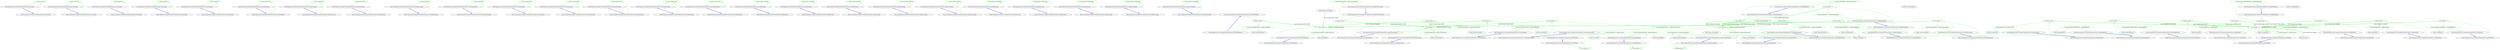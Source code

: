 digraph  {
d1 [cluster="Humanizer.NumberToNumberExtensions.Tens(int)", color=green, community=0, label="0: return input*10;", span="18-18"];
d0 [cluster="Humanizer.NumberToNumberExtensions.Tens(int)", label="Entry Humanizer.NumberToNumberExtensions.Tens(int)", span="16-16"];
d2 [cluster="Humanizer.NumberToNumberExtensions.Tens(int)", label="Exit Humanizer.NumberToNumberExtensions.Tens(int)", span="16-16"];
d4 [cluster="Humanizer.NumberToNumberExtensions.Tens(uint)", color=green, community=0, label="0: return input*10;", span="26-26"];
d3 [cluster="Humanizer.NumberToNumberExtensions.Tens(uint)", label="Entry Humanizer.NumberToNumberExtensions.Tens(uint)", span="24-24"];
d5 [cluster="Humanizer.NumberToNumberExtensions.Tens(uint)", label="Exit Humanizer.NumberToNumberExtensions.Tens(uint)", span="24-24"];
d7 [cluster="Humanizer.NumberToNumberExtensions.Tens(long)", color=green, community=0, label="0: return input*10;", span="34-34"];
d6 [cluster="Humanizer.NumberToNumberExtensions.Tens(long)", label="Entry Humanizer.NumberToNumberExtensions.Tens(long)", span="32-32"];
d8 [cluster="Humanizer.NumberToNumberExtensions.Tens(long)", label="Exit Humanizer.NumberToNumberExtensions.Tens(long)", span="32-32"];
d10 [cluster="Humanizer.NumberToNumberExtensions.Tens(ulong)", color=green, community=0, label="0: return input*10;", span="42-42"];
d9 [cluster="Humanizer.NumberToNumberExtensions.Tens(ulong)", label="Entry Humanizer.NumberToNumberExtensions.Tens(ulong)", span="40-40"];
d11 [cluster="Humanizer.NumberToNumberExtensions.Tens(ulong)", label="Exit Humanizer.NumberToNumberExtensions.Tens(ulong)", span="40-40"];
d13 [cluster="Humanizer.NumberToNumberExtensions.Tens(double)", color=green, community=0, label="0: return input*10;", span="50-50"];
d12 [cluster="Humanizer.NumberToNumberExtensions.Tens(double)", label="Entry Humanizer.NumberToNumberExtensions.Tens(double)", span="48-48"];
d14 [cluster="Humanizer.NumberToNumberExtensions.Tens(double)", label="Exit Humanizer.NumberToNumberExtensions.Tens(double)", span="48-48"];
d16 [cluster="Humanizer.NumberToNumberExtensions.Hundreds(int)", color=green, community=0, label="0: return input*100;", span="58-58"];
d15 [cluster="Humanizer.NumberToNumberExtensions.Hundreds(int)", label="Entry Humanizer.NumberToNumberExtensions.Hundreds(int)", span="56-56"];
d17 [cluster="Humanizer.NumberToNumberExtensions.Hundreds(int)", label="Exit Humanizer.NumberToNumberExtensions.Hundreds(int)", span="56-56"];
d19 [cluster="Humanizer.NumberToNumberExtensions.Hundreds(uint)", color=green, community=0, label="0: return input*100;", span="66-66"];
d18 [cluster="Humanizer.NumberToNumberExtensions.Hundreds(uint)", label="Entry Humanizer.NumberToNumberExtensions.Hundreds(uint)", span="64-64"];
d20 [cluster="Humanizer.NumberToNumberExtensions.Hundreds(uint)", label="Exit Humanizer.NumberToNumberExtensions.Hundreds(uint)", span="64-64"];
d22 [cluster="Humanizer.NumberToNumberExtensions.Hundreds(long)", color=green, community=0, label="0: return input*100;", span="74-74"];
d21 [cluster="Humanizer.NumberToNumberExtensions.Hundreds(long)", label="Entry Humanizer.NumberToNumberExtensions.Hundreds(long)", span="72-72"];
d23 [cluster="Humanizer.NumberToNumberExtensions.Hundreds(long)", label="Exit Humanizer.NumberToNumberExtensions.Hundreds(long)", span="72-72"];
d25 [cluster="Humanizer.NumberToNumberExtensions.Hundreds(ulong)", color=green, community=0, label="0: return input*100;", span="82-82"];
d24 [cluster="Humanizer.NumberToNumberExtensions.Hundreds(ulong)", label="Entry Humanizer.NumberToNumberExtensions.Hundreds(ulong)", span="80-80"];
d26 [cluster="Humanizer.NumberToNumberExtensions.Hundreds(ulong)", label="Exit Humanizer.NumberToNumberExtensions.Hundreds(ulong)", span="80-80"];
d28 [cluster="Humanizer.NumberToNumberExtensions.Hundreds(double)", color=green, community=0, label="0: return input*100;", span="90-90"];
d27 [cluster="Humanizer.NumberToNumberExtensions.Hundreds(double)", label="Entry Humanizer.NumberToNumberExtensions.Hundreds(double)", span="88-88"];
d29 [cluster="Humanizer.NumberToNumberExtensions.Hundreds(double)", label="Exit Humanizer.NumberToNumberExtensions.Hundreds(double)", span="88-88"];
d31 [cluster="Humanizer.NumberToNumberExtensions.Thousands(int)", color=green, community=0, label="0: return input*1000;", span="98-98"];
d30 [cluster="Humanizer.NumberToNumberExtensions.Thousands(int)", label="Entry Humanizer.NumberToNumberExtensions.Thousands(int)", span="96-96"];
d32 [cluster="Humanizer.NumberToNumberExtensions.Thousands(int)", label="Exit Humanizer.NumberToNumberExtensions.Thousands(int)", span="96-96"];
d34 [cluster="Humanizer.NumberToNumberExtensions.Thousands(uint)", color=green, community=0, label="0: return input*1000;", span="106-106"];
d33 [cluster="Humanizer.NumberToNumberExtensions.Thousands(uint)", label="Entry Humanizer.NumberToNumberExtensions.Thousands(uint)", span="104-104"];
d35 [cluster="Humanizer.NumberToNumberExtensions.Thousands(uint)", label="Exit Humanizer.NumberToNumberExtensions.Thousands(uint)", span="104-104"];
d37 [cluster="Humanizer.NumberToNumberExtensions.Thousands(long)", color=green, community=0, label="0: return input*1000;", span="114-114"];
d36 [cluster="Humanizer.NumberToNumberExtensions.Thousands(long)", label="Entry Humanizer.NumberToNumberExtensions.Thousands(long)", span="112-112"];
d38 [cluster="Humanizer.NumberToNumberExtensions.Thousands(long)", label="Exit Humanizer.NumberToNumberExtensions.Thousands(long)", span="112-112"];
d40 [cluster="Humanizer.NumberToNumberExtensions.Thousands(ulong)", color=green, community=0, label="0: return input*1000;", span="122-122"];
d39 [cluster="Humanizer.NumberToNumberExtensions.Thousands(ulong)", label="Entry Humanizer.NumberToNumberExtensions.Thousands(ulong)", span="120-120"];
d41 [cluster="Humanizer.NumberToNumberExtensions.Thousands(ulong)", label="Exit Humanizer.NumberToNumberExtensions.Thousands(ulong)", span="120-120"];
d43 [cluster="Humanizer.NumberToNumberExtensions.Thousands(double)", color=green, community=0, label="0: return input*1000;", span="130-130"];
d42 [cluster="Humanizer.NumberToNumberExtensions.Thousands(double)", label="Entry Humanizer.NumberToNumberExtensions.Thousands(double)", span="128-128"];
d44 [cluster="Humanizer.NumberToNumberExtensions.Thousands(double)", label="Exit Humanizer.NumberToNumberExtensions.Thousands(double)", span="128-128"];
d46 [cluster="Humanizer.NumberToNumberExtensions.Millions(int)", color=green, community=0, label="0: return input*1000000;", span="138-138"];
d45 [cluster="Humanizer.NumberToNumberExtensions.Millions(int)", label="Entry Humanizer.NumberToNumberExtensions.Millions(int)", span="136-136"];
d47 [cluster="Humanizer.NumberToNumberExtensions.Millions(int)", label="Exit Humanizer.NumberToNumberExtensions.Millions(int)", span="136-136"];
d49 [cluster="Humanizer.NumberToNumberExtensions.Millions(uint)", color=green, community=0, label="0: return input*1000000;", span="146-146"];
d48 [cluster="Humanizer.NumberToNumberExtensions.Millions(uint)", label="Entry Humanizer.NumberToNumberExtensions.Millions(uint)", span="144-144"];
d50 [cluster="Humanizer.NumberToNumberExtensions.Millions(uint)", label="Exit Humanizer.NumberToNumberExtensions.Millions(uint)", span="144-144"];
d52 [cluster="Humanizer.NumberToNumberExtensions.Millions(long)", color=green, community=0, label="0: return input*1000000;", span="154-154"];
d51 [cluster="Humanizer.NumberToNumberExtensions.Millions(long)", label="Entry Humanizer.NumberToNumberExtensions.Millions(long)", span="152-152"];
d53 [cluster="Humanizer.NumberToNumberExtensions.Millions(long)", label="Exit Humanizer.NumberToNumberExtensions.Millions(long)", span="152-152"];
d55 [cluster="Humanizer.NumberToNumberExtensions.Millions(ulong)", color=green, community=0, label="0: return input*1000000;", span="162-162"];
d54 [cluster="Humanizer.NumberToNumberExtensions.Millions(ulong)", label="Entry Humanizer.NumberToNumberExtensions.Millions(ulong)", span="160-160"];
d56 [cluster="Humanizer.NumberToNumberExtensions.Millions(ulong)", label="Exit Humanizer.NumberToNumberExtensions.Millions(ulong)", span="160-160"];
d58 [cluster="Humanizer.NumberToNumberExtensions.Millions(double)", color=green, community=0, label="0: return input*1000000;", span="170-170"];
d57 [cluster="Humanizer.NumberToNumberExtensions.Millions(double)", label="Entry Humanizer.NumberToNumberExtensions.Millions(double)", span="168-168"];
d59 [cluster="Humanizer.NumberToNumberExtensions.Millions(double)", label="Exit Humanizer.NumberToNumberExtensions.Millions(double)", span="168-168"];
d61 [cluster="Humanizer.NumberToNumberExtensions.Billions(int)", color=green, community=0, label="0: return input*1000000000;", span="178-178"];
d60 [cluster="Humanizer.NumberToNumberExtensions.Billions(int)", label="Entry Humanizer.NumberToNumberExtensions.Billions(int)", span="176-176"];
d62 [cluster="Humanizer.NumberToNumberExtensions.Billions(int)", label="Exit Humanizer.NumberToNumberExtensions.Billions(int)", span="176-176"];
d64 [cluster="Humanizer.NumberToNumberExtensions.Billions(uint)", color=green, community=0, label="0: return input*1000000000;", span="186-186"];
d63 [cluster="Humanizer.NumberToNumberExtensions.Billions(uint)", label="Entry Humanizer.NumberToNumberExtensions.Billions(uint)", span="184-184"];
d65 [cluster="Humanizer.NumberToNumberExtensions.Billions(uint)", label="Exit Humanizer.NumberToNumberExtensions.Billions(uint)", span="184-184"];
d67 [cluster="Humanizer.NumberToNumberExtensions.Billions(long)", color=green, community=0, label="0: return input*1000000000;", span="194-194"];
d66 [cluster="Humanizer.NumberToNumberExtensions.Billions(long)", label="Entry Humanizer.NumberToNumberExtensions.Billions(long)", span="192-192"];
d68 [cluster="Humanizer.NumberToNumberExtensions.Billions(long)", label="Exit Humanizer.NumberToNumberExtensions.Billions(long)", span="192-192"];
d70 [cluster="Humanizer.NumberToNumberExtensions.Billions(ulong)", color=green, community=0, label="0: return input*1000000000;", span="202-202"];
d69 [cluster="Humanizer.NumberToNumberExtensions.Billions(ulong)", label="Entry Humanizer.NumberToNumberExtensions.Billions(ulong)", span="200-200"];
d71 [cluster="Humanizer.NumberToNumberExtensions.Billions(ulong)", label="Exit Humanizer.NumberToNumberExtensions.Billions(ulong)", span="200-200"];
d73 [cluster="Humanizer.NumberToNumberExtensions.Billions(double)", color=green, community=0, label="0: return input*1000000000;", span="210-210"];
d72 [cluster="Humanizer.NumberToNumberExtensions.Billions(double)", label="Entry Humanizer.NumberToNumberExtensions.Billions(double)", span="208-208"];
d74 [cluster="Humanizer.NumberToNumberExtensions.Billions(double)", label="Exit Humanizer.NumberToNumberExtensions.Billions(double)", span="208-208"];
m0_96 [cluster="Humanizer.Tests.NumberToNumberTests.DoubleToMillions()", file="NumberToNumberTests.cs", label="Entry Humanizer.Tests.NumberToNumberTests.DoubleToMillions()", span="140-140"];
m0_97 [cluster="Humanizer.Tests.NumberToNumberTests.DoubleToMillions()", color=green, community=0, file="NumberToNumberTests.cs", label="0: double number = 4", span="142-142"];
m0_98 [cluster="Humanizer.Tests.NumberToNumberTests.DoubleToMillions()", color=green, community=0, file="NumberToNumberTests.cs", label="0: Assert.Equal(4000000d, number.Millions())", span="143-143"];
m0_99 [cluster="Humanizer.Tests.NumberToNumberTests.DoubleToMillions()", file="NumberToNumberTests.cs", label="Exit Humanizer.Tests.NumberToNumberTests.DoubleToMillions()", span="140-140"];
m0_80 [cluster="int.Millions()", file="NumberToNumberTests.cs", label="Entry int.Millions()", span="136-136"];
m0_71 [cluster="Humanizer.Tests.NumberToNumberTests.DoubleToThousands()", file="NumberToNumberTests.cs", label="Entry Humanizer.Tests.NumberToNumberTests.DoubleToThousands()", span="105-105"];
m0_72 [cluster="Humanizer.Tests.NumberToNumberTests.DoubleToThousands()", color=green, community=0, file="NumberToNumberTests.cs", label="0: double number = 3", span="107-107"];
m0_73 [cluster="Humanizer.Tests.NumberToNumberTests.DoubleToThousands()", color=green, community=0, file="NumberToNumberTests.cs", label="0: Assert.Equal(3000d, number.Thousands())", span="108-108"];
m0_74 [cluster="Humanizer.Tests.NumberToNumberTests.DoubleToThousands()", file="NumberToNumberTests.cs", label="Exit Humanizer.Tests.NumberToNumberTests.DoubleToThousands()", span="105-105"];
m0_85 [cluster="uint.Millions()", file="NumberToNumberTests.cs", label="Entry uint.Millions()", span="144-144"];
m0_125 [cluster="double.Billions()", file="NumberToNumberTests.cs", label="Entry double.Billions()", span="208-208"];
m0_116 [cluster="Humanizer.Tests.NumberToNumberTests.UlongToBillions()", file="NumberToNumberTests.cs", label="Entry Humanizer.Tests.NumberToNumberTests.UlongToBillions()", span="168-168"];
m0_117 [cluster="Humanizer.Tests.NumberToNumberTests.UlongToBillions()", color=green, community=0, file="NumberToNumberTests.cs", label="0: ulong number = 1", span="170-170"];
m0_118 [cluster="Humanizer.Tests.NumberToNumberTests.UlongToBillions()", color=green, community=0, file="NumberToNumberTests.cs", label="0: Assert.Equal(1000000000UL, number.Billions())", span="171-171"];
m0_119 [cluster="Humanizer.Tests.NumberToNumberTests.UlongToBillions()", file="NumberToNumberTests.cs", label="Exit Humanizer.Tests.NumberToNumberTests.UlongToBillions()", span="168-168"];
m0_31 [cluster="Humanizer.Tests.NumberToNumberTests.UintToHundreds()", file="NumberToNumberTests.cs", label="Entry Humanizer.Tests.NumberToNumberTests.UintToHundreds()", span="49-49"];
m0_32 [cluster="Humanizer.Tests.NumberToNumberTests.UintToHundreds()", color=green, community=0, file="NumberToNumberTests.cs", label="0: uint number = 2", span="51-51"];
m0_33 [cluster="Humanizer.Tests.NumberToNumberTests.UintToHundreds()", color=green, community=0, file="NumberToNumberTests.cs", label="0: Assert.Equal(200U, number.Hundreds())", span="52-52"];
m0_34 [cluster="Humanizer.Tests.NumberToNumberTests.UintToHundreds()", file="NumberToNumberTests.cs", label="Exit Humanizer.Tests.NumberToNumberTests.UintToHundreds()", span="49-49"];
m0_45 [cluster="ulong.Hundreds()", file="NumberToNumberTests.cs", label="Entry ulong.Hundreds()", span="80-80"];
m0_5 [cluster="Unk.Equal", file="NumberToNumberTests.cs", label="Entry Unk.Equal", span=""];
m0_60 [cluster="uint.Thousands()", file="NumberToNumberTests.cs", label="Entry uint.Thousands()", span="104-104"];
m0_6 [cluster="Humanizer.Tests.NumberToNumberTests.UintToTens()", file="NumberToNumberTests.cs", label="Entry Humanizer.Tests.NumberToNumberTests.UintToTens()", span="14-14"];
m0_7 [cluster="Humanizer.Tests.NumberToNumberTests.UintToTens()", color=green, community=0, file="NumberToNumberTests.cs", label="0: uint number = 1", span="16-16"];
m0_8 [cluster="Humanizer.Tests.NumberToNumberTests.UintToTens()", color=green, community=0, file="NumberToNumberTests.cs", label="0: Assert.Equal(10U, number.Tens())", span="17-17"];
m0_9 [cluster="Humanizer.Tests.NumberToNumberTests.UintToTens()", file="NumberToNumberTests.cs", label="Exit Humanizer.Tests.NumberToNumberTests.UintToTens()", span="14-14"];
m0_110 [cluster="uint.Billions()", file="NumberToNumberTests.cs", label="Entry uint.Billions()", span="184-184"];
m0_120 [cluster="ulong.Billions()", file="NumberToNumberTests.cs", label="Entry ulong.Billions()", span="200-200"];
m0_41 [cluster="Humanizer.Tests.NumberToNumberTests.UlongToHundreds()", file="NumberToNumberTests.cs", label="Entry Humanizer.Tests.NumberToNumberTests.UlongToHundreds()", span="63-63"];
m0_42 [cluster="Humanizer.Tests.NumberToNumberTests.UlongToHundreds()", color=green, community=0, file="NumberToNumberTests.cs", label="0: ulong number = 2", span="65-65"];
m0_43 [cluster="Humanizer.Tests.NumberToNumberTests.UlongToHundreds()", color=green, community=0, file="NumberToNumberTests.cs", label="0: Assert.Equal(200UL, number.Hundreds())", span="66-66"];
m0_44 [cluster="Humanizer.Tests.NumberToNumberTests.UlongToHundreds()", file="NumberToNumberTests.cs", label="Exit Humanizer.Tests.NumberToNumberTests.UlongToHundreds()", span="63-63"];
m0_21 [cluster="Humanizer.Tests.NumberToNumberTests.DoubleToTens()", file="NumberToNumberTests.cs", label="Entry Humanizer.Tests.NumberToNumberTests.DoubleToTens()", span="35-35"];
m0_22 [cluster="Humanizer.Tests.NumberToNumberTests.DoubleToTens()", color=green, community=0, file="NumberToNumberTests.cs", label="0: double number = 1", span="37-37"];
m0_23 [cluster="Humanizer.Tests.NumberToNumberTests.DoubleToTens()", color=green, community=0, file="NumberToNumberTests.cs", label="0: Assert.Equal(10d, number.Tens())", span="38-38"];
m0_24 [cluster="Humanizer.Tests.NumberToNumberTests.DoubleToTens()", file="NumberToNumberTests.cs", label="Exit Humanizer.Tests.NumberToNumberTests.DoubleToTens()", span="35-35"];
m0_50 [cluster="double.Hundreds()", file="NumberToNumberTests.cs", label="Entry double.Hundreds()", span="88-88"];
m0_35 [cluster="uint.Hundreds()", file="NumberToNumberTests.cs", label="Entry uint.Hundreds()", span="64-64"];
m0_111 [cluster="Humanizer.Tests.NumberToNumberTests.LongToBillions()", file="NumberToNumberTests.cs", label="Entry Humanizer.Tests.NumberToNumberTests.LongToBillions()", span="161-161"];
m0_112 [cluster="Humanizer.Tests.NumberToNumberTests.LongToBillions()", color=green, community=0, file="NumberToNumberTests.cs", label="0: long number = 1", span="163-163"];
m0_113 [cluster="Humanizer.Tests.NumberToNumberTests.LongToBillions()", color=green, community=0, file="NumberToNumberTests.cs", label="0: Assert.Equal(1000000000L, number.Billions())", span="164-164"];
m0_114 [cluster="Humanizer.Tests.NumberToNumberTests.LongToBillions()", file="NumberToNumberTests.cs", label="Exit Humanizer.Tests.NumberToNumberTests.LongToBillions()", span="161-161"];
m0_121 [cluster="Humanizer.Tests.NumberToNumberTests.DoubleToBillions()", file="NumberToNumberTests.cs", label="Entry Humanizer.Tests.NumberToNumberTests.DoubleToBillions()", span="175-175"];
m0_122 [cluster="Humanizer.Tests.NumberToNumberTests.DoubleToBillions()", color=green, community=0, file="NumberToNumberTests.cs", label="0: double number = 1", span="177-177"];
m0_123 [cluster="Humanizer.Tests.NumberToNumberTests.DoubleToBillions()", color=green, community=0, file="NumberToNumberTests.cs", label="0: Assert.Equal(1000000000d, number.Billions())", span="178-178"];
m0_124 [cluster="Humanizer.Tests.NumberToNumberTests.DoubleToBillions()", file="NumberToNumberTests.cs", label="Exit Humanizer.Tests.NumberToNumberTests.DoubleToBillions()", span="175-175"];
m0_61 [cluster="Humanizer.Tests.NumberToNumberTests.LongToThousands()", file="NumberToNumberTests.cs", label="Entry Humanizer.Tests.NumberToNumberTests.LongToThousands()", span="91-91"];
m0_62 [cluster="Humanizer.Tests.NumberToNumberTests.LongToThousands()", color=green, community=0, file="NumberToNumberTests.cs", label="0: long number = 3", span="93-93"];
m0_63 [cluster="Humanizer.Tests.NumberToNumberTests.LongToThousands()", color=green, community=0, file="NumberToNumberTests.cs", label="0: Assert.Equal(3000L, number.Thousands())", span="94-94"];
m0_64 [cluster="Humanizer.Tests.NumberToNumberTests.LongToThousands()", file="NumberToNumberTests.cs", label="Exit Humanizer.Tests.NumberToNumberTests.LongToThousands()", span="91-91"];
m0_55 [cluster="int.Thousands()", file="NumberToNumberTests.cs", label="Entry int.Thousands()", span="96-96"];
m0_20 [cluster="ulong.Tens()", file="NumberToNumberTests.cs", label="Entry ulong.Tens()", span="40-40"];
m0_81 [cluster="Humanizer.Tests.NumberToNumberTests.UintToMillions()", file="NumberToNumberTests.cs", label="Entry Humanizer.Tests.NumberToNumberTests.UintToMillions()", span="119-119"];
m0_82 [cluster="Humanizer.Tests.NumberToNumberTests.UintToMillions()", color=green, community=0, file="NumberToNumberTests.cs", label="0: uint number = 4", span="121-121"];
m0_83 [cluster="Humanizer.Tests.NumberToNumberTests.UintToMillions()", color=green, community=0, file="NumberToNumberTests.cs", label="0: Assert.Equal(4000000U, number.Millions())", span="122-122"];
m0_84 [cluster="Humanizer.Tests.NumberToNumberTests.UintToMillions()", file="NumberToNumberTests.cs", label="Exit Humanizer.Tests.NumberToNumberTests.UintToMillions()", span="119-119"];
m0_115 [cluster="long.Billions()", file="NumberToNumberTests.cs", label="Entry long.Billions()", span="192-192"];
m0_76 [cluster="Humanizer.Tests.NumberToNumberTests.IntToMillions()", file="NumberToNumberTests.cs", label="Entry Humanizer.Tests.NumberToNumberTests.IntToMillions()", span="112-112"];
m0_77 [cluster="Humanizer.Tests.NumberToNumberTests.IntToMillions()", color=green, community=0, file="NumberToNumberTests.cs", label="0: int number = 4", span="114-114"];
m0_78 [cluster="Humanizer.Tests.NumberToNumberTests.IntToMillions()", color=green, community=0, file="NumberToNumberTests.cs", label="0: Assert.Equal(4000000, number.Millions())", span="115-115"];
m0_79 [cluster="Humanizer.Tests.NumberToNumberTests.IntToMillions()", file="NumberToNumberTests.cs", label="Exit Humanizer.Tests.NumberToNumberTests.IntToMillions()", span="112-112"];
m0_66 [cluster="Humanizer.Tests.NumberToNumberTests.UlongToThousands()", file="NumberToNumberTests.cs", label="Entry Humanizer.Tests.NumberToNumberTests.UlongToThousands()", span="98-98"];
m0_67 [cluster="Humanizer.Tests.NumberToNumberTests.UlongToThousands()", color=green, community=0, file="NumberToNumberTests.cs", label="0: ulong number = 3", span="100-100"];
m0_68 [cluster="Humanizer.Tests.NumberToNumberTests.UlongToThousands()", color=green, community=0, file="NumberToNumberTests.cs", label="0: Assert.Equal(3000UL, number.Thousands())", span="101-101"];
m0_69 [cluster="Humanizer.Tests.NumberToNumberTests.UlongToThousands()", file="NumberToNumberTests.cs", label="Exit Humanizer.Tests.NumberToNumberTests.UlongToThousands()", span="98-98"];
m0_25 [cluster="double.Tens()", file="NumberToNumberTests.cs", label="Entry double.Tens()", span="48-48"];
m0_30 [cluster="int.Hundreds()", file="NumberToNumberTests.cs", label="Entry int.Hundreds()", span="56-56"];
m0_86 [cluster="Humanizer.Tests.NumberToNumberTests.LongToMillions()", file="NumberToNumberTests.cs", label="Entry Humanizer.Tests.NumberToNumberTests.LongToMillions()", span="126-126"];
m0_87 [cluster="Humanizer.Tests.NumberToNumberTests.LongToMillions()", color=green, community=0, file="NumberToNumberTests.cs", label="0: long number = 4", span="128-128"];
m0_88 [cluster="Humanizer.Tests.NumberToNumberTests.LongToMillions()", color=green, community=0, file="NumberToNumberTests.cs", label="0: Assert.Equal(4000000L, number.Millions())", span="129-129"];
m0_89 [cluster="Humanizer.Tests.NumberToNumberTests.LongToMillions()", file="NumberToNumberTests.cs", label="Exit Humanizer.Tests.NumberToNumberTests.LongToMillions()", span="126-126"];
m0_4 [cluster="int.Tens()", file="NumberToNumberTests.cs", label="Entry int.Tens()", span="16-16"];
m0_51 [cluster="Humanizer.Tests.NumberToNumberTests.IntToThousands()", file="NumberToNumberTests.cs", label="Entry Humanizer.Tests.NumberToNumberTests.IntToThousands()", span="77-77"];
m0_52 [cluster="Humanizer.Tests.NumberToNumberTests.IntToThousands()", color=green, community=0, file="NumberToNumberTests.cs", label="0: int number = 3", span="79-79"];
m0_53 [cluster="Humanizer.Tests.NumberToNumberTests.IntToThousands()", color=green, community=0, file="NumberToNumberTests.cs", label="0: Assert.Equal(3000, number.Thousands())", span="80-80"];
m0_54 [cluster="Humanizer.Tests.NumberToNumberTests.IntToThousands()", file="NumberToNumberTests.cs", label="Exit Humanizer.Tests.NumberToNumberTests.IntToThousands()", span="77-77"];
m0_90 [cluster="long.Millions()", file="NumberToNumberTests.cs", label="Entry long.Millions()", span="152-152"];
m0_105 [cluster="int.Billions()", file="NumberToNumberTests.cs", label="Entry int.Billions()", span="176-176"];
m0_11 [cluster="Humanizer.Tests.NumberToNumberTests.LongToTens()", file="NumberToNumberTests.cs", label="Entry Humanizer.Tests.NumberToNumberTests.LongToTens()", span="21-21"];
m0_12 [cluster="Humanizer.Tests.NumberToNumberTests.LongToTens()", color=green, community=0, file="NumberToNumberTests.cs", label="0: long number = 1", span="23-23"];
m0_13 [cluster="Humanizer.Tests.NumberToNumberTests.LongToTens()", color=green, community=0, file="NumberToNumberTests.cs", label="0: Assert.Equal(10L, number.Tens())", span="24-24"];
m0_14 [cluster="Humanizer.Tests.NumberToNumberTests.LongToTens()", file="NumberToNumberTests.cs", label="Exit Humanizer.Tests.NumberToNumberTests.LongToTens()", span="21-21"];
m0_75 [cluster="double.Thousands()", file="NumberToNumberTests.cs", label="Entry double.Thousands()", span="128-128"];
m0_15 [cluster="long.Tens()", file="NumberToNumberTests.cs", label="Entry long.Tens()", span="32-32"];
m0_106 [cluster="Humanizer.Tests.NumberToNumberTests.UintToBillions()", file="NumberToNumberTests.cs", label="Entry Humanizer.Tests.NumberToNumberTests.UintToBillions()", span="154-154"];
m0_107 [cluster="Humanizer.Tests.NumberToNumberTests.UintToBillions()", color=green, community=0, file="NumberToNumberTests.cs", label="0: uint number = 1", span="156-156"];
m0_108 [cluster="Humanizer.Tests.NumberToNumberTests.UintToBillions()", color=green, community=0, file="NumberToNumberTests.cs", label="0: Assert.Equal(1000000000U, number.Billions())", span="157-157"];
m0_109 [cluster="Humanizer.Tests.NumberToNumberTests.UintToBillions()", file="NumberToNumberTests.cs", label="Exit Humanizer.Tests.NumberToNumberTests.UintToBillions()", span="154-154"];
m0_65 [cluster="long.Thousands()", file="NumberToNumberTests.cs", label="Entry long.Thousands()", span="112-112"];
m0_95 [cluster="ulong.Millions()", file="NumberToNumberTests.cs", label="Entry ulong.Millions()", span="160-160"];
m0_26 [cluster="Humanizer.Tests.NumberToNumberTests.IntToHundreds()", file="NumberToNumberTests.cs", label="Entry Humanizer.Tests.NumberToNumberTests.IntToHundreds()", span="42-42"];
m0_27 [cluster="Humanizer.Tests.NumberToNumberTests.IntToHundreds()", color=green, community=0, file="NumberToNumberTests.cs", label="0: int number = 2", span="44-44"];
m0_28 [cluster="Humanizer.Tests.NumberToNumberTests.IntToHundreds()", color=green, community=0, file="NumberToNumberTests.cs", label="0: Assert.Equal(200, number.Hundreds())", span="45-45"];
m0_29 [cluster="Humanizer.Tests.NumberToNumberTests.IntToHundreds()", file="NumberToNumberTests.cs", label="Exit Humanizer.Tests.NumberToNumberTests.IntToHundreds()", span="42-42"];
m0_46 [cluster="Humanizer.Tests.NumberToNumberTests.DoubleToHundreds()", file="NumberToNumberTests.cs", label="Entry Humanizer.Tests.NumberToNumberTests.DoubleToHundreds()", span="70-70"];
m0_47 [cluster="Humanizer.Tests.NumberToNumberTests.DoubleToHundreds()", color=green, community=0, file="NumberToNumberTests.cs", label="0: double number = 2", span="72-72"];
m0_48 [cluster="Humanizer.Tests.NumberToNumberTests.DoubleToHundreds()", color=green, community=0, file="NumberToNumberTests.cs", label="0: Assert.Equal(200d, number.Hundreds())", span="73-73"];
m0_49 [cluster="Humanizer.Tests.NumberToNumberTests.DoubleToHundreds()", file="NumberToNumberTests.cs", label="Exit Humanizer.Tests.NumberToNumberTests.DoubleToHundreds()", span="70-70"];
m0_16 [cluster="Humanizer.Tests.NumberToNumberTests.UlongToTens()", file="NumberToNumberTests.cs", label="Entry Humanizer.Tests.NumberToNumberTests.UlongToTens()", span="28-28"];
m0_17 [cluster="Humanizer.Tests.NumberToNumberTests.UlongToTens()", color=green, community=0, file="NumberToNumberTests.cs", label="0: ulong number = 1", span="30-30"];
m0_18 [cluster="Humanizer.Tests.NumberToNumberTests.UlongToTens()", color=green, community=0, file="NumberToNumberTests.cs", label="0: Assert.Equal(10UL, number.Tens())", span="31-31"];
m0_19 [cluster="Humanizer.Tests.NumberToNumberTests.UlongToTens()", file="NumberToNumberTests.cs", label="Exit Humanizer.Tests.NumberToNumberTests.UlongToTens()", span="28-28"];
m0_36 [cluster="Humanizer.Tests.NumberToNumberTests.LongToHundreds()", file="NumberToNumberTests.cs", label="Entry Humanizer.Tests.NumberToNumberTests.LongToHundreds()", span="56-56"];
m0_37 [cluster="Humanizer.Tests.NumberToNumberTests.LongToHundreds()", color=green, community=0, file="NumberToNumberTests.cs", label="0: long number = 2", span="58-58"];
m0_38 [cluster="Humanizer.Tests.NumberToNumberTests.LongToHundreds()", color=green, community=0, file="NumberToNumberTests.cs", label="0: Assert.Equal(200L, number.Hundreds())", span="59-59"];
m0_39 [cluster="Humanizer.Tests.NumberToNumberTests.LongToHundreds()", file="NumberToNumberTests.cs", label="Exit Humanizer.Tests.NumberToNumberTests.LongToHundreds()", span="56-56"];
m0_40 [cluster="long.Hundreds()", file="NumberToNumberTests.cs", label="Entry long.Hundreds()", span="72-72"];
m0_91 [cluster="Humanizer.Tests.NumberToNumberTests.UlongToMillions()", file="NumberToNumberTests.cs", label="Entry Humanizer.Tests.NumberToNumberTests.UlongToMillions()", span="133-133"];
m0_92 [cluster="Humanizer.Tests.NumberToNumberTests.UlongToMillions()", color=green, community=0, file="NumberToNumberTests.cs", label="0: ulong number = 4", span="135-135"];
m0_93 [cluster="Humanizer.Tests.NumberToNumberTests.UlongToMillions()", color=green, community=0, file="NumberToNumberTests.cs", label="0: Assert.Equal(4000000UL, number.Millions())", span="136-136"];
m0_94 [cluster="Humanizer.Tests.NumberToNumberTests.UlongToMillions()", file="NumberToNumberTests.cs", label="Exit Humanizer.Tests.NumberToNumberTests.UlongToMillions()", span="133-133"];
m0_70 [cluster="ulong.Thousands()", file="NumberToNumberTests.cs", label="Entry ulong.Thousands()", span="120-120"];
m0_100 [cluster="double.Millions()", file="NumberToNumberTests.cs", label="Entry double.Millions()", span="168-168"];
m0_101 [cluster="Humanizer.Tests.NumberToNumberTests.IntToBillions()", file="NumberToNumberTests.cs", label="Entry Humanizer.Tests.NumberToNumberTests.IntToBillions()", span="147-147"];
m0_102 [cluster="Humanizer.Tests.NumberToNumberTests.IntToBillions()", color=green, community=0, file="NumberToNumberTests.cs", label="0: int number = 1", span="149-149"];
m0_103 [cluster="Humanizer.Tests.NumberToNumberTests.IntToBillions()", color=green, community=0, file="NumberToNumberTests.cs", label="0: Assert.Equal(1000000000, number.Billions())", span="150-150"];
m0_104 [cluster="Humanizer.Tests.NumberToNumberTests.IntToBillions()", file="NumberToNumberTests.cs", label="Exit Humanizer.Tests.NumberToNumberTests.IntToBillions()", span="147-147"];
m0_0 [cluster="Humanizer.Tests.NumberToNumberTests.IntToTens()", file="NumberToNumberTests.cs", label="Entry Humanizer.Tests.NumberToNumberTests.IntToTens()", span="7-7"];
m0_1 [cluster="Humanizer.Tests.NumberToNumberTests.IntToTens()", color=green, community=0, file="NumberToNumberTests.cs", label="0: int number = 1", span="9-9"];
m0_2 [cluster="Humanizer.Tests.NumberToNumberTests.IntToTens()", color=green, community=0, file="NumberToNumberTests.cs", label="0: Assert.Equal(10, number.Tens())", span="10-10"];
m0_3 [cluster="Humanizer.Tests.NumberToNumberTests.IntToTens()", file="NumberToNumberTests.cs", label="Exit Humanizer.Tests.NumberToNumberTests.IntToTens()", span="7-7"];
m0_56 [cluster="Humanizer.Tests.NumberToNumberTests.UintToThousands()", file="NumberToNumberTests.cs", label="Entry Humanizer.Tests.NumberToNumberTests.UintToThousands()", span="84-84"];
m0_57 [cluster="Humanizer.Tests.NumberToNumberTests.UintToThousands()", color=green, community=0, file="NumberToNumberTests.cs", label="0: uint number = 3", span="86-86"];
m0_58 [cluster="Humanizer.Tests.NumberToNumberTests.UintToThousands()", color=green, community=0, file="NumberToNumberTests.cs", label="0: Assert.Equal(3000U, number.Thousands())", span="87-87"];
m0_59 [cluster="Humanizer.Tests.NumberToNumberTests.UintToThousands()", file="NumberToNumberTests.cs", label="Exit Humanizer.Tests.NumberToNumberTests.UintToThousands()", span="84-84"];
m0_10 [cluster="uint.Tens()", file="NumberToNumberTests.cs", label="Entry uint.Tens()", span="24-24"];
d1 -> d2  [color=green, key=0, style=solid];
d0 -> d1  [color=green, key=0, style=solid];
d2 -> d0  [color=blue, key=0, style=bold];
d4 -> d5  [color=green, key=0, style=solid];
d3 -> d4  [color=green, key=0, style=solid];
d5 -> d3  [color=blue, key=0, style=bold];
d7 -> d8  [color=green, key=0, style=solid];
d6 -> d7  [color=green, key=0, style=solid];
d8 -> d6  [color=blue, key=0, style=bold];
d10 -> d11  [color=green, key=0, style=solid];
d9 -> d10  [color=green, key=0, style=solid];
d11 -> d9  [color=blue, key=0, style=bold];
d13 -> d14  [color=green, key=0, style=solid];
d12 -> d13  [color=green, key=0, style=solid];
d14 -> d12  [color=blue, key=0, style=bold];
d16 -> d17  [color=green, key=0, style=solid];
d15 -> d16  [color=green, key=0, style=solid];
d17 -> d15  [color=blue, key=0, style=bold];
d19 -> d20  [color=green, key=0, style=solid];
d18 -> d19  [color=green, key=0, style=solid];
d20 -> d18  [color=blue, key=0, style=bold];
d22 -> d23  [color=green, key=0, style=solid];
d21 -> d22  [color=green, key=0, style=solid];
d23 -> d21  [color=blue, key=0, style=bold];
d25 -> d26  [color=green, key=0, style=solid];
d24 -> d25  [color=green, key=0, style=solid];
d26 -> d24  [color=blue, key=0, style=bold];
d28 -> d29  [color=green, key=0, style=solid];
d27 -> d28  [color=green, key=0, style=solid];
d29 -> d27  [color=blue, key=0, style=bold];
d31 -> d32  [color=green, key=0, style=solid];
d30 -> d31  [color=green, key=0, style=solid];
d32 -> d30  [color=blue, key=0, style=bold];
d34 -> d35  [color=green, key=0, style=solid];
d33 -> d34  [color=green, key=0, style=solid];
d35 -> d33  [color=blue, key=0, style=bold];
d37 -> d38  [color=green, key=0, style=solid];
d36 -> d37  [color=green, key=0, style=solid];
d38 -> d36  [color=blue, key=0, style=bold];
d40 -> d41  [color=green, key=0, style=solid];
d39 -> d40  [color=green, key=0, style=solid];
d41 -> d39  [color=blue, key=0, style=bold];
d43 -> d44  [color=green, key=0, style=solid];
d42 -> d43  [color=green, key=0, style=solid];
d44 -> d42  [color=blue, key=0, style=bold];
d46 -> d47  [color=green, key=0, style=solid];
d45 -> d46  [color=green, key=0, style=solid];
d47 -> d45  [color=blue, key=0, style=bold];
d49 -> d50  [color=green, key=0, style=solid];
d48 -> d49  [color=green, key=0, style=solid];
d50 -> d48  [color=blue, key=0, style=bold];
d52 -> d53  [color=green, key=0, style=solid];
d51 -> d52  [color=green, key=0, style=solid];
d53 -> d51  [color=blue, key=0, style=bold];
d55 -> d56  [color=green, key=0, style=solid];
d54 -> d55  [color=green, key=0, style=solid];
d56 -> d54  [color=blue, key=0, style=bold];
d58 -> d59  [color=green, key=0, style=solid];
d57 -> d58  [color=green, key=0, style=solid];
d59 -> d57  [color=blue, key=0, style=bold];
d61 -> d62  [color=green, key=0, style=solid];
d60 -> d61  [color=green, key=0, style=solid];
d62 -> d60  [color=blue, key=0, style=bold];
d64 -> d65  [color=green, key=0, style=solid];
d63 -> d64  [color=green, key=0, style=solid];
d65 -> d63  [color=blue, key=0, style=bold];
d67 -> d68  [color=green, key=0, style=solid];
d66 -> d67  [color=green, key=0, style=solid];
d68 -> d66  [color=blue, key=0, style=bold];
d70 -> d71  [color=green, key=0, style=solid];
d69 -> d70  [color=green, key=0, style=solid];
d71 -> d69  [color=blue, key=0, style=bold];
d73 -> d74  [color=green, key=0, style=solid];
d72 -> d73  [color=green, key=0, style=solid];
d74 -> d72  [color=blue, key=0, style=bold];
m0_96 -> m0_97  [color=green, key=0, style=solid];
m0_97 -> m0_77  [color=green, key=3, label="Local variable double number", style=bold];
m0_97 -> m0_98  [color=green, key=0, style=solid];
m0_98 -> m0_99  [color=green, key=0, style=solid];
m0_98 -> m0_100  [color=green, key=2, style=dotted];
m0_98 -> m0_5  [color=green, key=2, style=dotted];
m0_99 -> m0_96  [color=blue, key=0, style=bold];
m0_71 -> m0_72  [color=green, key=0, style=solid];
m0_72 -> m0_52  [color=green, key=3, label="Local variable double number", style=bold];
m0_72 -> m0_73  [color=green, key=0, style=solid];
m0_73 -> m0_74  [color=green, key=0, style=solid];
m0_73 -> m0_75  [color=green, key=2, style=dotted];
m0_73 -> m0_5  [color=green, key=2, style=dotted];
m0_74 -> m0_71  [color=blue, key=0, style=bold];
m0_116 -> m0_117  [color=green, key=0, style=solid];
m0_117 -> m0_1  [color=green, key=3, label="Local variable ulong number", style=bold];
m0_117 -> m0_118  [color=green, key=0, style=solid];
m0_118 -> m0_119  [color=green, key=0, style=solid];
m0_118 -> m0_120  [color=green, key=2, style=dotted];
m0_118 -> m0_5  [color=green, key=2, style=dotted];
m0_119 -> m0_116  [color=blue, key=0, style=bold];
m0_31 -> m0_32  [color=green, key=0, style=solid];
m0_32 -> m0_27  [color=green, key=3, label="Local variable uint number", style=bold];
m0_32 -> m0_33  [color=green, key=0, style=solid];
m0_33 -> m0_34  [color=green, key=0, style=solid];
m0_33 -> m0_35  [color=green, key=2, style=dotted];
m0_33 -> m0_5  [color=green, key=2, style=dotted];
m0_34 -> m0_31  [color=blue, key=0, style=bold];
m0_6 -> m0_7  [color=green, key=0, style=solid];
m0_7 -> m0_8  [color=green, key=0, style=solid];
m0_8 -> m0_9  [color=green, key=0, style=solid];
m0_8 -> m0_10  [color=green, key=2, style=dotted];
m0_8 -> m0_5  [color=green, key=2, style=dotted];
m0_9 -> m0_6  [color=blue, key=0, style=bold];
m0_41 -> m0_42  [color=green, key=0, style=solid];
m0_42 -> m0_27  [color=green, key=3, label="Local variable ulong number", style=bold];
m0_42 -> m0_43  [color=green, key=0, style=solid];
m0_43 -> m0_44  [color=green, key=0, style=solid];
m0_43 -> m0_45  [color=green, key=2, style=dotted];
m0_43 -> m0_5  [color=green, key=2, style=dotted];
m0_44 -> m0_41  [color=blue, key=0, style=bold];
m0_21 -> m0_22  [color=green, key=0, style=solid];
m0_22 -> m0_1  [color=green, key=3, label="Local variable double number", style=bold];
m0_22 -> m0_23  [color=green, key=0, style=solid];
m0_23 -> m0_24  [color=green, key=0, style=solid];
m0_23 -> m0_25  [color=green, key=2, style=dotted];
m0_23 -> m0_5  [color=green, key=2, style=dotted];
m0_24 -> m0_21  [color=blue, key=0, style=bold];
m0_111 -> m0_112  [color=green, key=0, style=solid];
m0_112 -> m0_1  [color=green, key=3, label="Local variable long number", style=bold];
m0_112 -> m0_113  [color=green, key=0, style=solid];
m0_113 -> m0_114  [color=green, key=0, style=solid];
m0_113 -> m0_115  [color=green, key=2, style=dotted];
m0_113 -> m0_5  [color=green, key=2, style=dotted];
m0_114 -> m0_111  [color=blue, key=0, style=bold];
m0_121 -> m0_122  [color=green, key=0, style=solid];
m0_122 -> m0_1  [color=green, key=3, label="Local variable double number", style=bold];
m0_122 -> m0_123  [color=green, key=0, style=solid];
m0_123 -> m0_124  [color=green, key=0, style=solid];
m0_123 -> m0_125  [color=green, key=2, style=dotted];
m0_123 -> m0_5  [color=green, key=2, style=dotted];
m0_124 -> m0_121  [color=blue, key=0, style=bold];
m0_61 -> m0_62  [color=green, key=0, style=solid];
m0_62 -> m0_52  [color=green, key=3, label="Local variable long number", style=bold];
m0_62 -> m0_63  [color=green, key=0, style=solid];
m0_63 -> m0_64  [color=green, key=0, style=solid];
m0_63 -> m0_65  [color=green, key=2, style=dotted];
m0_63 -> m0_5  [color=green, key=2, style=dotted];
m0_64 -> m0_61  [color=blue, key=0, style=bold];
m0_81 -> m0_82  [color=green, key=0, style=solid];
m0_82 -> m0_77  [color=green, key=3, label="Local variable uint number", style=bold];
m0_82 -> m0_83  [color=green, key=0, style=solid];
m0_83 -> m0_84  [color=green, key=0, style=solid];
m0_83 -> m0_85  [color=green, key=2, style=dotted];
m0_83 -> m0_5  [color=green, key=2, style=dotted];
m0_84 -> m0_81  [color=blue, key=0, style=bold];
m0_76 -> m0_77  [color=green, key=0, style=solid];
m0_77 -> m0_77  [color=green, key=3, label="Local variable int number", style=bold];
m0_77 -> m0_78  [color=green, key=0, style=solid];
m0_78 -> m0_79  [color=green, key=0, style=solid];
m0_78 -> m0_80  [color=green, key=2, style=dotted];
m0_78 -> m0_5  [color=green, key=2, style=dotted];
m0_79 -> m0_76  [color=blue, key=0, style=bold];
m0_66 -> m0_67  [color=green, key=0, style=solid];
m0_67 -> m0_52  [color=green, key=3, label="Local variable ulong number", style=bold];
m0_67 -> m0_68  [color=green, key=0, style=solid];
m0_68 -> m0_69  [color=green, key=0, style=solid];
m0_68 -> m0_70  [color=green, key=2, style=dotted];
m0_68 -> m0_5  [color=green, key=2, style=dotted];
m0_69 -> m0_66  [color=blue, key=0, style=bold];
m0_86 -> m0_87  [color=green, key=0, style=solid];
m0_87 -> m0_88  [color=green, key=0, style=solid];
m0_88 -> m0_89  [color=green, key=0, style=solid];
m0_88 -> m0_90  [color=green, key=2, style=dotted];
m0_88 -> m0_5  [color=green, key=2, style=dotted];
m0_89 -> m0_86  [color=blue, key=0, style=bold];
m0_4 -> m0_1  [color=green, key=3, label="Local variable uint number", style=bold];
m0_51 -> m0_52  [color=green, key=0, style=solid];
m0_52 -> m0_52  [color=green, key=3, label="Local variable int number", style=bold];
m0_52 -> m0_53  [color=green, key=0, style=solid];
m0_53 -> m0_54  [color=green, key=0, style=solid];
m0_53 -> m0_55  [color=green, key=2, style=dotted];
m0_53 -> m0_5  [color=green, key=2, style=dotted];
m0_54 -> m0_51  [color=blue, key=0, style=bold];
m0_11 -> m0_12  [color=green, key=0, style=solid];
m0_12 -> m0_1  [color=green, key=3, label="Local variable long number", style=bold];
m0_12 -> m0_13  [color=green, key=0, style=solid];
m0_13 -> m0_14  [color=green, key=0, style=solid];
m0_13 -> m0_15  [color=green, key=2, style=dotted];
m0_13 -> m0_5  [color=green, key=2, style=dotted];
m0_14 -> m0_11  [color=blue, key=0, style=bold];
m0_75 -> m0_77  [color=green, key=3, label="Local variable long number", style=bold];
m0_106 -> m0_107  [color=green, key=0, style=solid];
m0_107 -> m0_1  [color=green, key=3, label="Local variable uint number", style=bold];
m0_107 -> m0_108  [color=green, key=0, style=solid];
m0_108 -> m0_109  [color=green, key=0, style=solid];
m0_108 -> m0_110  [color=green, key=2, style=dotted];
m0_108 -> m0_5  [color=green, key=2, style=dotted];
m0_109 -> m0_106  [color=blue, key=0, style=bold];
m0_26 -> m0_27  [color=green, key=0, style=solid];
m0_27 -> m0_27  [color=green, key=3, label="Local variable int number", style=bold];
m0_27 -> m0_28  [color=green, key=0, style=solid];
m0_28 -> m0_29  [color=green, key=0, style=solid];
m0_28 -> m0_30  [color=green, key=2, style=dotted];
m0_28 -> m0_5  [color=green, key=2, style=dotted];
m0_29 -> m0_26  [color=blue, key=0, style=bold];
m0_46 -> m0_47  [color=green, key=0, style=solid];
m0_47 -> m0_48  [color=green, key=0, style=solid];
m0_48 -> m0_49  [color=green, key=0, style=solid];
m0_48 -> m0_50  [color=green, key=2, style=dotted];
m0_48 -> m0_5  [color=green, key=2, style=dotted];
m0_49 -> m0_46  [color=blue, key=0, style=bold];
m0_16 -> m0_17  [color=green, key=0, style=solid];
m0_17 -> m0_1  [color=green, key=3, label="Local variable ulong number", style=bold];
m0_17 -> m0_18  [color=green, key=0, style=solid];
m0_18 -> m0_19  [color=green, key=0, style=solid];
m0_18 -> m0_20  [color=green, key=2, style=dotted];
m0_18 -> m0_5  [color=green, key=2, style=dotted];
m0_19 -> m0_16  [color=blue, key=0, style=bold];
m0_36 -> m0_37  [color=green, key=0, style=solid];
m0_37 -> m0_27  [color=green, key=3, label="Local variable long number", style=bold];
m0_37 -> m0_38  [color=green, key=0, style=solid];
m0_38 -> m0_39  [color=green, key=0, style=solid];
m0_38 -> m0_40  [color=green, key=2, style=dotted];
m0_38 -> m0_5  [color=green, key=2, style=dotted];
m0_39 -> m0_36  [color=blue, key=0, style=bold];
m0_40 -> m0_27  [color=green, key=3, label="Local variable double number", style=bold];
m0_91 -> m0_92  [color=green, key=0, style=solid];
m0_92 -> m0_77  [color=green, key=3, label="Local variable ulong number", style=bold];
m0_92 -> m0_93  [color=green, key=0, style=solid];
m0_93 -> m0_94  [color=green, key=0, style=solid];
m0_93 -> m0_95  [color=green, key=2, style=dotted];
m0_93 -> m0_5  [color=green, key=2, style=dotted];
m0_94 -> m0_91  [color=blue, key=0, style=bold];
m0_101 -> m0_102  [color=green, key=0, style=solid];
m0_102 -> m0_1  [color=green, key=3, label="Local variable int number", style=bold];
m0_102 -> m0_103  [color=green, key=0, style=solid];
m0_103 -> m0_104  [color=green, key=0, style=solid];
m0_103 -> m0_105  [color=green, key=2, style=dotted];
m0_103 -> m0_5  [color=green, key=2, style=dotted];
m0_104 -> m0_101  [color=blue, key=0, style=bold];
m0_0 -> m0_1  [color=green, key=0, style=solid];
m0_1 -> m0_1  [color=green, key=3, label="Local variable int number", style=bold];
m0_1 -> m0_2  [color=green, key=0, style=solid];
m0_2 -> m0_3  [color=green, key=0, style=solid];
m0_2 -> m0_4  [color=green, key=2, style=dotted];
m0_2 -> m0_5  [color=green, key=2, style=dotted];
m0_3 -> m0_0  [color=blue, key=0, style=bold];
m0_56 -> m0_57  [color=green, key=0, style=solid];
m0_57 -> m0_52  [color=green, key=3, label="Local variable uint number", style=bold];
m0_57 -> m0_58  [color=green, key=0, style=solid];
m0_58 -> m0_59  [color=green, key=0, style=solid];
m0_58 -> m0_60  [color=green, key=2, style=dotted];
m0_58 -> m0_5  [color=green, key=2, style=dotted];
m0_59 -> m0_56  [color=blue, key=0, style=bold];
}
